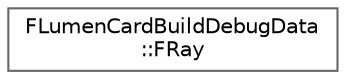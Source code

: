 digraph "Graphical Class Hierarchy"
{
 // INTERACTIVE_SVG=YES
 // LATEX_PDF_SIZE
  bgcolor="transparent";
  edge [fontname=Helvetica,fontsize=10,labelfontname=Helvetica,labelfontsize=10];
  node [fontname=Helvetica,fontsize=10,shape=box,height=0.2,width=0.4];
  rankdir="LR";
  Node0 [id="Node000000",label="FLumenCardBuildDebugData\l::FRay",height=0.2,width=0.4,color="grey40", fillcolor="white", style="filled",URL="$db/d3c/structFLumenCardBuildDebugData_1_1FRay.html",tooltip=" "];
}
